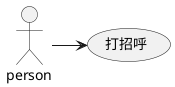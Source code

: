 ```uml
@startuml
:person: -right-> (打招呼)
@enduml
```,```uml
@startuml
Class Person {
    String name
    int birthYear
    + void hello()
}
@enduml
```